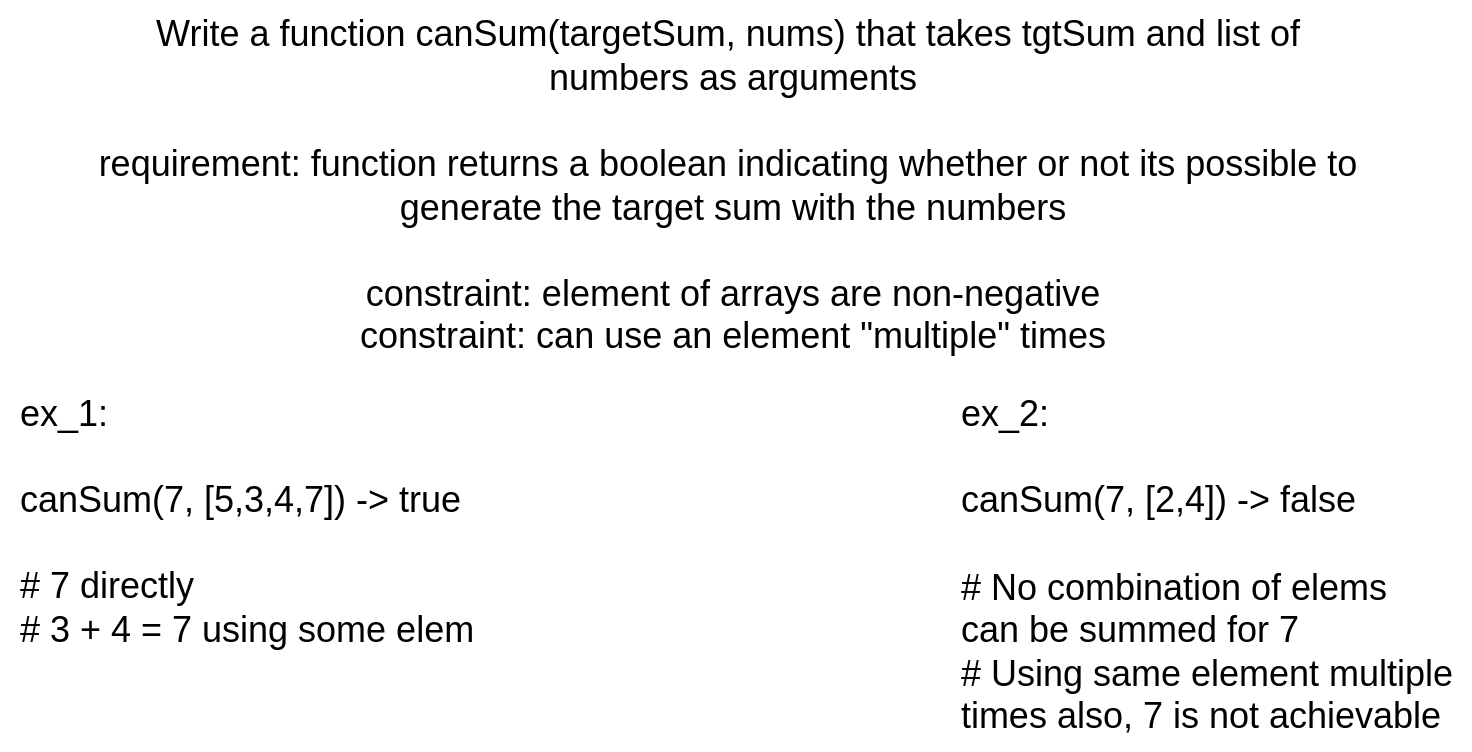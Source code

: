 <mxfile>
    <diagram id="Ql_UA1l9wFZx7ZP6ql1m" name="Page-1">
        <mxGraphModel dx="1329" dy="603" grid="0" gridSize="10" guides="1" tooltips="1" connect="1" arrows="1" fold="1" page="1" pageScale="1" pageWidth="827" pageHeight="1169" math="0" shadow="0">
            <root>
                <mxCell id="0"/>
                <mxCell id="1" parent="0"/>
                <mxCell id="2" value="&lt;font style=&quot;font-size: 18px;&quot;&gt;Write a function canSum(targetSum, nums) that takes tgtSum and list of&amp;nbsp;&lt;br&gt;numbers as arguments&lt;br&gt;&lt;br&gt;requirement: function returns a boolean indicating whether or not its possible to&amp;nbsp;&lt;br&gt;generate the target sum with the numbers&lt;br&gt;&lt;br&gt;constraint: element of arrays are non-negative&lt;br&gt;constraint: can use an element &quot;multiple&quot; times&lt;br&gt;&lt;/font&gt;" style="text;html=1;align=center;verticalAlign=middle;resizable=0;points=[];autosize=1;strokeColor=none;fillColor=none;" vertex="1" parent="1">
                    <mxGeometry x="64" y="36" width="652" height="185" as="geometry"/>
                </mxCell>
                <mxCell id="3" value="&lt;div style=&quot;text-align: left;&quot;&gt;&lt;span style=&quot;background-color: initial;&quot;&gt;ex_1:&lt;/span&gt;&lt;/div&gt;&lt;div style=&quot;text-align: left;&quot;&gt;&lt;span style=&quot;background-color: initial;&quot;&gt;&lt;br&gt;&lt;/span&gt;&lt;/div&gt;&lt;div style=&quot;text-align: left;&quot;&gt;&lt;span style=&quot;background-color: initial;&quot;&gt;canSum(7, [5,3,4,7]) -&amp;gt; true&lt;/span&gt;&lt;/div&gt;&lt;div style=&quot;text-align: left;&quot;&gt;&lt;span style=&quot;background-color: initial;&quot;&gt;&lt;br&gt;&lt;/span&gt;&lt;/div&gt;&lt;div style=&quot;text-align: left;&quot;&gt;&lt;span style=&quot;background-color: initial;&quot;&gt;# 7 directly&amp;nbsp;&lt;/span&gt;&lt;/div&gt;&lt;div style=&quot;text-align: left;&quot;&gt;&lt;span style=&quot;background-color: initial;&quot;&gt;# 3 + 4 = 7 using some elem&lt;/span&gt;&lt;/div&gt;" style="text;html=1;align=center;verticalAlign=middle;resizable=0;points=[];autosize=1;strokeColor=none;fillColor=none;fontSize=18;" vertex="1" parent="1">
                    <mxGeometry x="24" y="226" width="245" height="142" as="geometry"/>
                </mxCell>
                <mxCell id="4" value="&lt;div style=&quot;text-align: left;&quot;&gt;&lt;span style=&quot;background-color: initial;&quot;&gt;ex_2:&lt;/span&gt;&lt;/div&gt;&lt;div style=&quot;text-align: left;&quot;&gt;&lt;span style=&quot;background-color: initial;&quot;&gt;&lt;br&gt;&lt;/span&gt;&lt;/div&gt;&lt;div style=&quot;text-align: left;&quot;&gt;&lt;span style=&quot;background-color: initial;&quot;&gt;canSum(7, [2,4]) -&amp;gt; false&lt;/span&gt;&lt;/div&gt;&lt;div style=&quot;text-align: left;&quot;&gt;&lt;span style=&quot;background-color: initial;&quot;&gt;&lt;br&gt;&lt;/span&gt;&lt;/div&gt;&lt;div style=&quot;text-align: left;&quot;&gt;&lt;span style=&quot;background-color: initial;&quot;&gt;# No combination of elems&amp;nbsp;&lt;/span&gt;&lt;/div&gt;&lt;div style=&quot;text-align: left;&quot;&gt;&lt;span style=&quot;background-color: initial;&quot;&gt;can be summed for 7&lt;/span&gt;&lt;/div&gt;&lt;div style=&quot;text-align: left;&quot;&gt;# Using same element multiple&lt;/div&gt;&lt;div style=&quot;text-align: left;&quot;&gt;times also, 7 is not achievable&lt;/div&gt;" style="text;html=1;align=center;verticalAlign=middle;resizable=0;points=[];autosize=1;strokeColor=none;fillColor=none;fontSize=18;" vertex="1" parent="1">
                    <mxGeometry x="495" y="226" width="264" height="185" as="geometry"/>
                </mxCell>
            </root>
        </mxGraphModel>
    </diagram>
</mxfile>